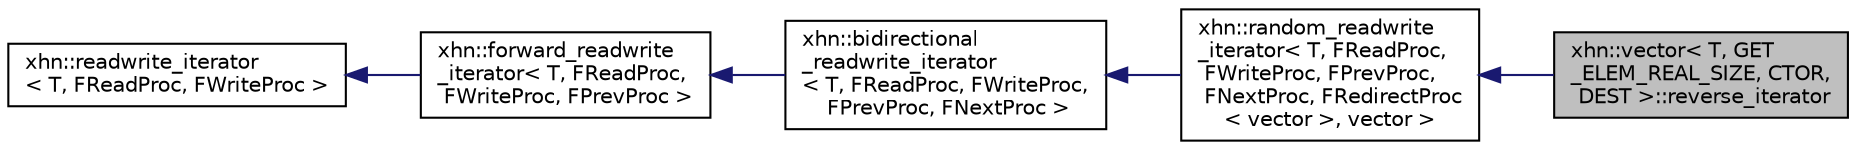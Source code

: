 digraph "xhn::vector&lt; T, GET_ELEM_REAL_SIZE, CTOR, DEST &gt;::reverse_iterator"
{
  edge [fontname="Helvetica",fontsize="10",labelfontname="Helvetica",labelfontsize="10"];
  node [fontname="Helvetica",fontsize="10",shape=record];
  rankdir="LR";
  Node1 [label="xhn::vector\< T, GET\l_ELEM_REAL_SIZE, CTOR,\l DEST \>::reverse_iterator",height=0.2,width=0.4,color="black", fillcolor="grey75", style="filled", fontcolor="black"];
  Node2 -> Node1 [dir="back",color="midnightblue",fontsize="10",style="solid",fontname="Helvetica"];
  Node2 [label="xhn::random_readwrite\l_iterator\< T, FReadProc,\l FWriteProc, FPrevProc,\l FNextProc, FRedirectProc\l\< vector \>, vector \>",height=0.2,width=0.4,color="black", fillcolor="white", style="filled",URL="$classxhn_1_1random__readwrite__iterator.html"];
  Node3 -> Node2 [dir="back",color="midnightblue",fontsize="10",style="solid",fontname="Helvetica"];
  Node3 [label="xhn::bidirectional\l_readwrite_iterator\l\< T, FReadProc, FWriteProc,\l FPrevProc, FNextProc \>",height=0.2,width=0.4,color="black", fillcolor="white", style="filled",URL="$classxhn_1_1bidirectional__readwrite__iterator.html"];
  Node4 -> Node3 [dir="back",color="midnightblue",fontsize="10",style="solid",fontname="Helvetica"];
  Node4 [label="xhn::forward_readwrite\l_iterator\< T, FReadProc,\l FWriteProc, FPrevProc \>",height=0.2,width=0.4,color="black", fillcolor="white", style="filled",URL="$classxhn_1_1forward__readwrite__iterator.html"];
  Node5 -> Node4 [dir="back",color="midnightblue",fontsize="10",style="solid",fontname="Helvetica"];
  Node5 [label="xhn::readwrite_iterator\l\< T, FReadProc, FWriteProc \>",height=0.2,width=0.4,color="black", fillcolor="white", style="filled",URL="$classxhn_1_1readwrite__iterator.html"];
}
